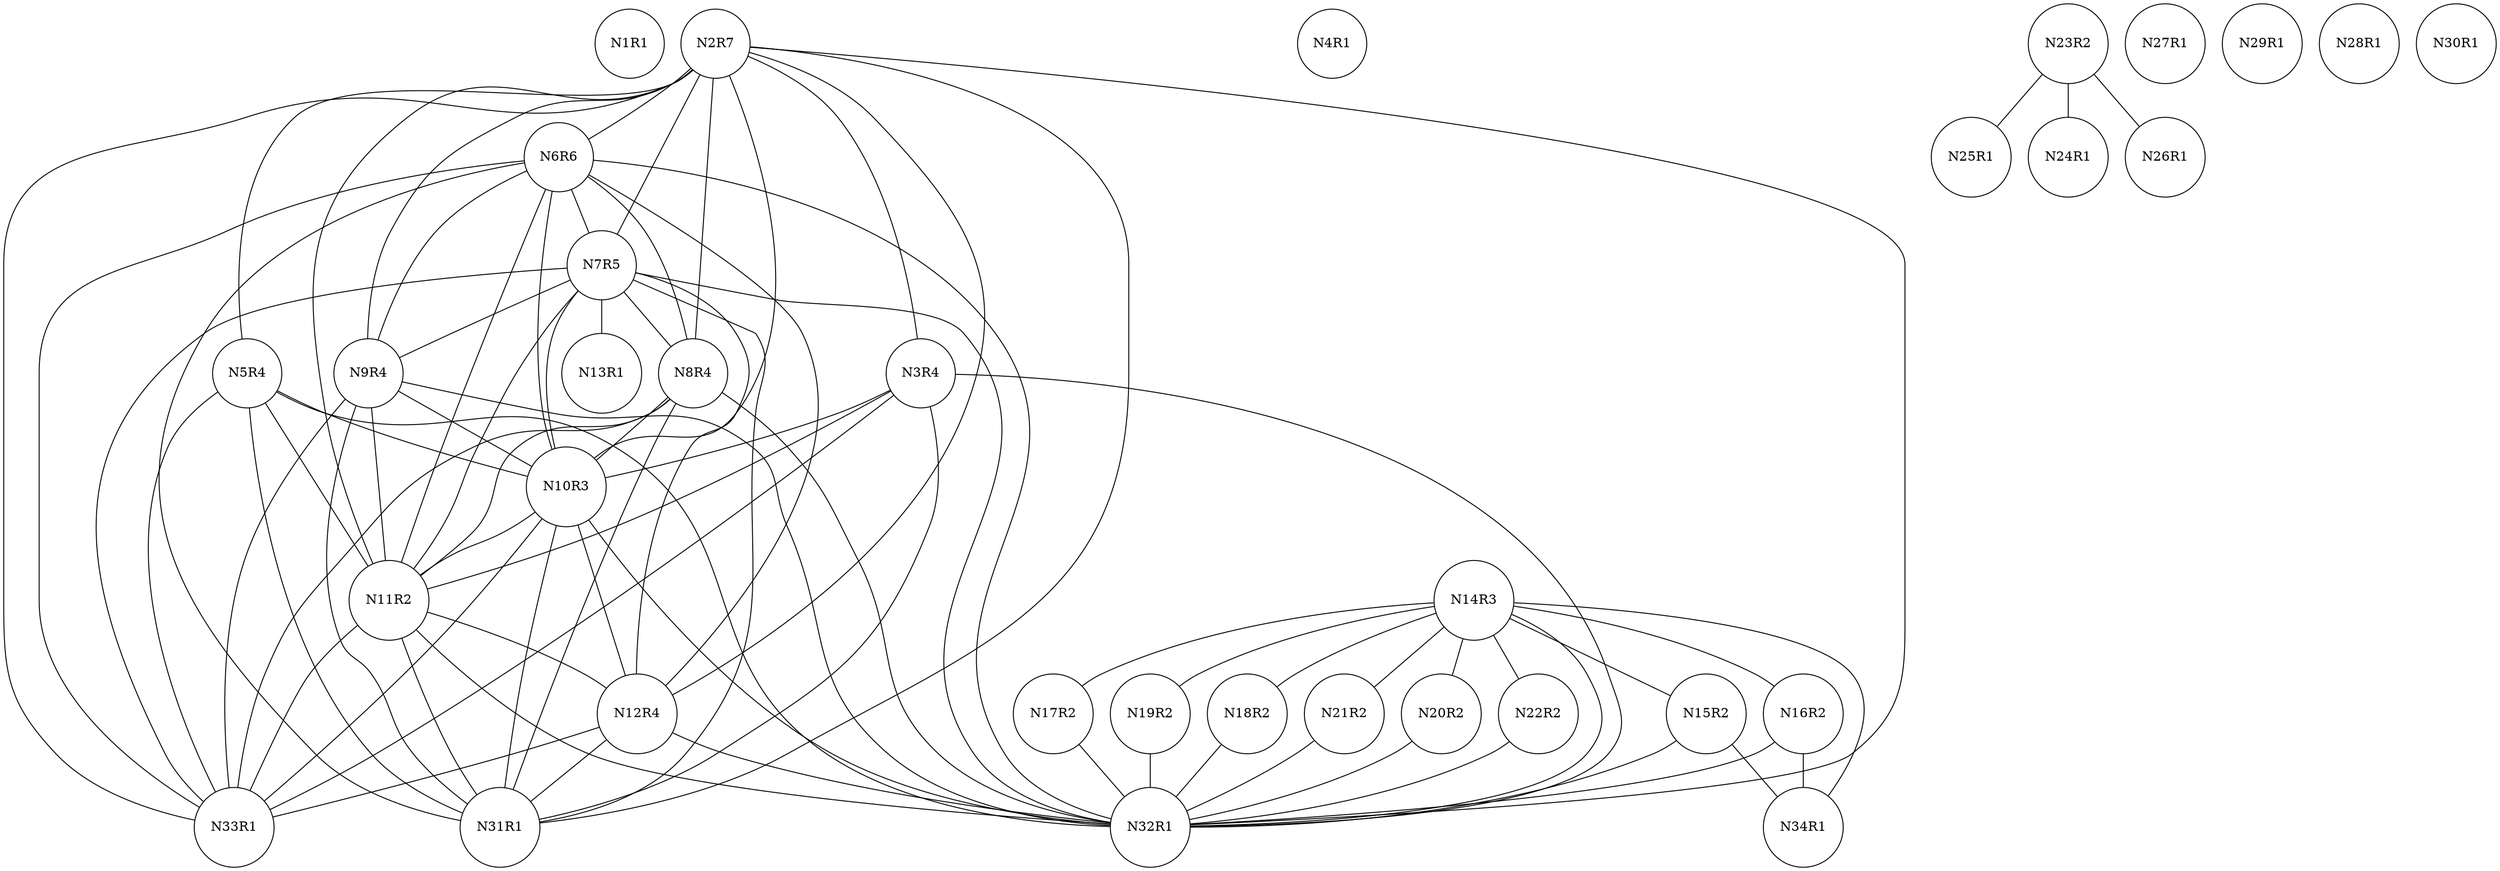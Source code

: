 graph ig {
    node [shape = circle];
    N1R1;
    N2R7;
    N3R4;
    N4R1;
    N5R4;
    N6R6;
    N7R5;
    N8R4;
    N9R4;
    N10R3;
    N11R2;
    N12R4;
    N13R1;
    N14R3;
    N15R2;
    N17R2;
    N16R2;
    N19R2;
    N18R2;
    N21R2;
    N20R2;
    N23R2;
    N22R2;
    N25R1;
    N24R1;
    N27R1;
    N26R1;
    N29R1;
    N28R1;
    N31R1;
    N30R1;
    N34R1;
    N32R1;
    N33R1;
    N2R7 -- N7R5;
    N2R7 -- N6R6;
    N2R7 -- N32R1;
    N2R7 -- N33R1;
    N2R7 -- N11R2;
    N2R7 -- N10R3;
    N2R7 -- N9R4;
    N2R7 -- N8R4;
    N2R7 -- N31R1;
    N2R7 -- N12R4;
    N2R7 -- N5R4;
    N2R7 -- N3R4;
    N3R4 -- N32R1;
    N3R4 -- N33R1;
    N3R4 -- N11R2;
    N3R4 -- N10R3;
    N3R4 -- N31R1;
    N5R4 -- N32R1;
    N5R4 -- N33R1;
    N5R4 -- N11R2;
    N5R4 -- N10R3;
    N5R4 -- N31R1;
    N6R6 -- N11R2;
    N6R6 -- N10R3;
    N6R6 -- N9R4;
    N6R6 -- N7R5;
    N6R6 -- N32R1;
    N6R6 -- N33R1;
    N6R6 -- N8R4;
    N6R6 -- N31R1;
    N6R6 -- N12R4;
    N7R5 -- N10R3;
    N7R5 -- N9R4;
    N7R5 -- N32R1;
    N7R5 -- N33R1;
    N7R5 -- N11R2;
    N7R5 -- N8R4;
    N7R5 -- N31R1;
    N7R5 -- N12R4;
    N7R5 -- N13R1;
    N8R4 -- N32R1;
    N8R4 -- N33R1;
    N8R4 -- N11R2;
    N8R4 -- N10R3;
    N8R4 -- N31R1;
    N9R4 -- N32R1;
    N9R4 -- N33R1;
    N9R4 -- N11R2;
    N9R4 -- N10R3;
    N9R4 -- N31R1;
    N10R3 -- N11R2;
    N10R3 -- N32R1;
    N10R3 -- N33R1;
    N10R3 -- N31R1;
    N10R3 -- N12R4;
    N11R2 -- N32R1;
    N11R2 -- N33R1;
    N11R2 -- N31R1;
    N11R2 -- N12R4;
    N12R4 -- N32R1;
    N12R4 -- N33R1;
    N12R4 -- N31R1;
    N14R3 -- N20R2;
    N14R3 -- N19R2;
    N14R3 -- N18R2;
    N14R3 -- N32R1;
    N14R3 -- N34R1;
    N14R3 -- N22R2;
    N14R3 -- N21R2;
    N14R3 -- N16R2;
    N14R3 -- N17R2;
    N14R3 -- N15R2;
    N15R2 -- N32R1;
    N15R2 -- N34R1;
    N17R2 -- N32R1;
    N16R2 -- N32R1;
    N16R2 -- N34R1;
    N19R2 -- N32R1;
    N18R2 -- N32R1;
    N21R2 -- N32R1;
    N20R2 -- N32R1;
    N23R2 -- N26R1;
    N23R2 -- N25R1;
    N23R2 -- N24R1;
    N22R2 -- N32R1;
}

